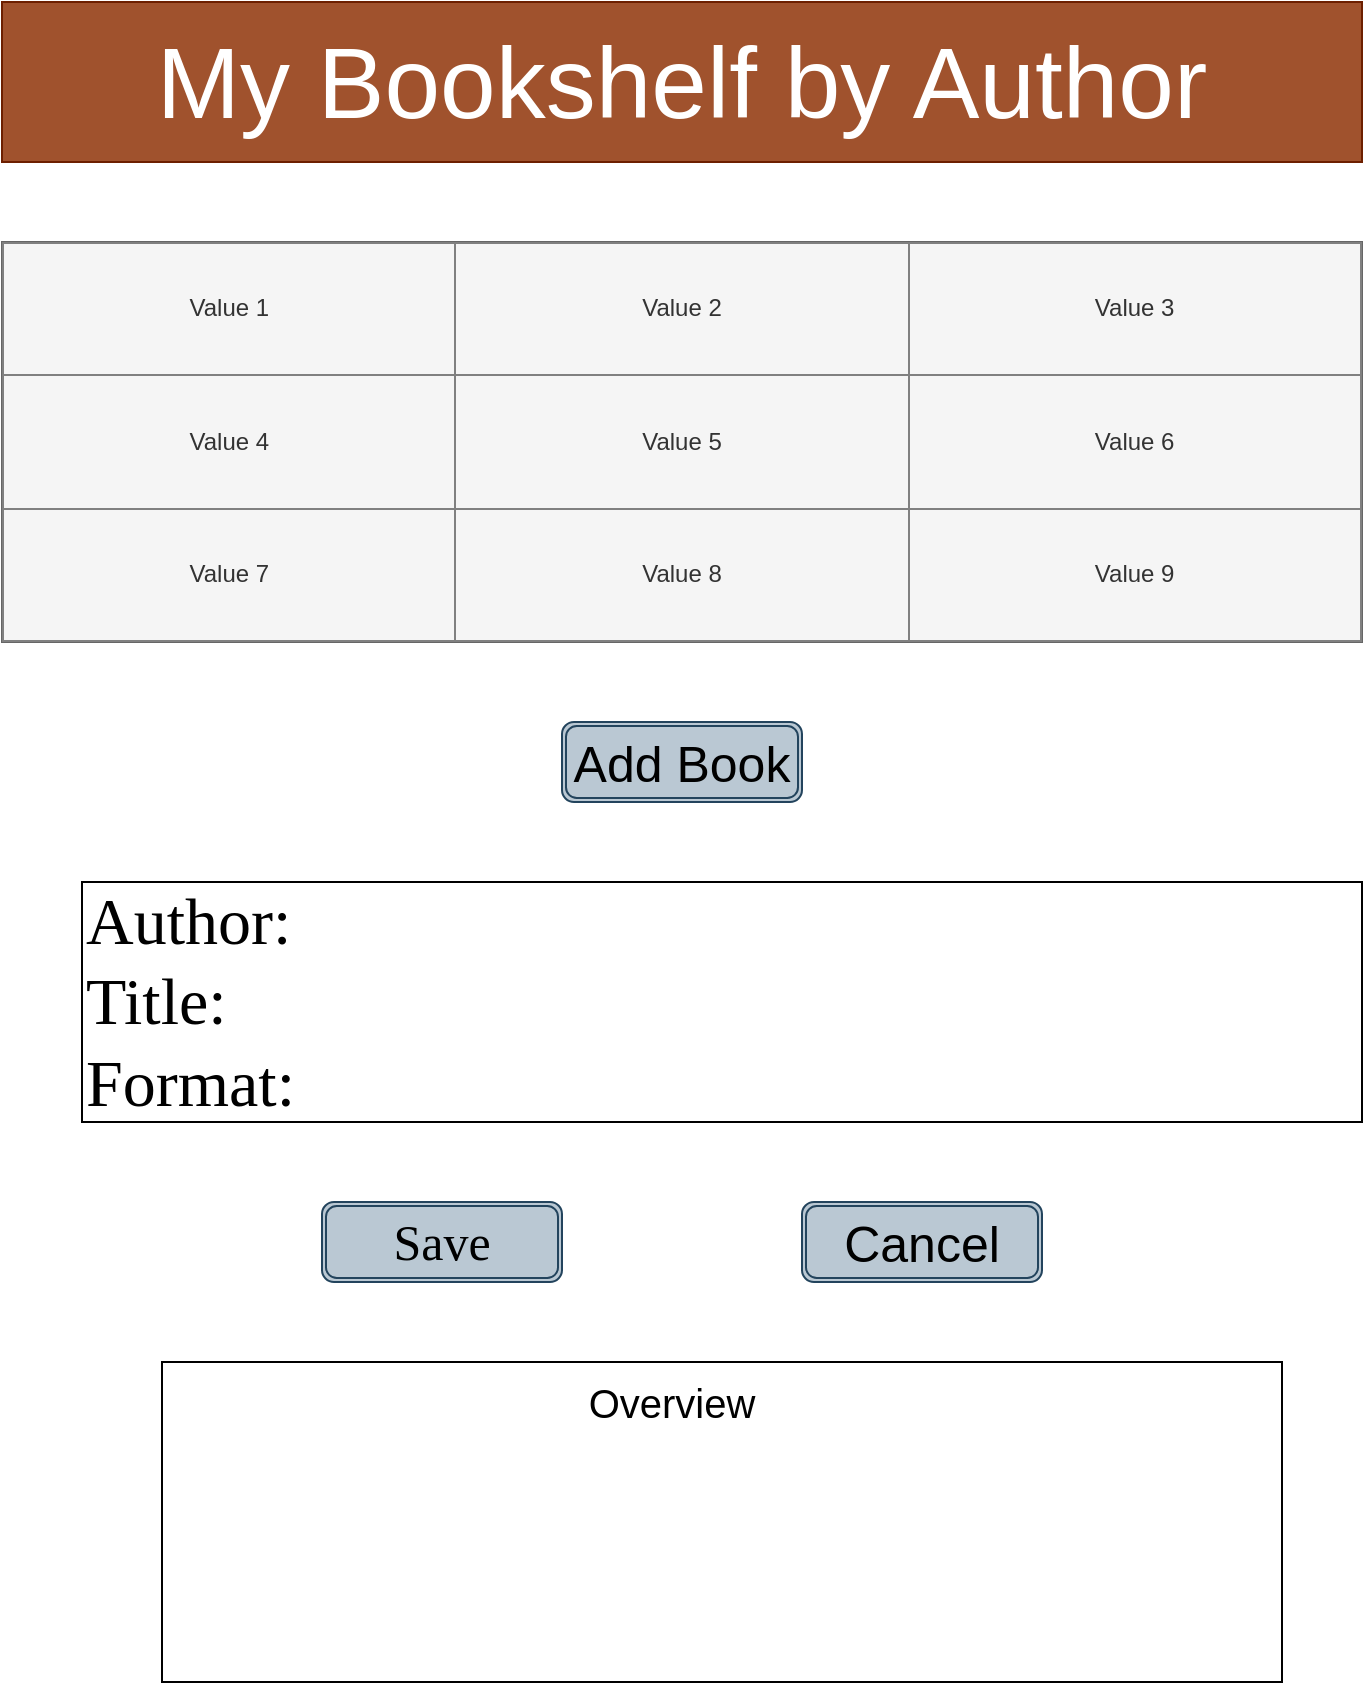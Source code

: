 <mxfile version="12.7.9" type="github"><diagram id="L5hQv742_vNo8XVMY35S" name="Page-1"><mxGraphModel grid="1" shadow="0" math="0" pageHeight="1100" pageWidth="850" pageScale="1" page="1" fold="1" arrows="1" connect="1" tooltips="1" guides="1" gridSize="10" dy="434" dx="731"><root><mxCell id="0"/><mxCell id="1" parent="0"/><mxCell id="cvDl3fW-yTpkDw3kJmoJ-1" style="rounded=0;whiteSpace=wrap;html=1;fillColor=#a0522d;strokeColor=#6D1F00;fontColor=#ffffff;" value="&lt;font style=&quot;font-size: 50px&quot;&gt;My Bookshelf by Author&lt;/font&gt;" parent="1" vertex="1"><mxGeometry width="680" height="80" as="geometry" x="40"/></mxCell><mxCell id="cvDl3fW-yTpkDw3kJmoJ-2" style="text;html=1;strokeColor=#666666;fillColor=#f5f5f5;overflow=fill;fontColor=#333333;" value="&lt;table border=&quot;1&quot; width=&quot;100%&quot; height=&quot;100%&quot; style=&quot;width:100%;height:100%;border-collapse:collapse;&quot;&gt;&lt;tr&gt;&lt;td align=&quot;center&quot;&gt;Value 1&lt;/td&gt;&lt;td align=&quot;center&quot;&gt;Value 2&lt;/td&gt;&lt;td align=&quot;center&quot;&gt;Value 3&lt;/td&gt;&lt;/tr&gt;&lt;tr&gt;&lt;td align=&quot;center&quot;&gt;Value 4&lt;/td&gt;&lt;td align=&quot;center&quot;&gt;Value 5&lt;/td&gt;&lt;td align=&quot;center&quot;&gt;Value 6&lt;/td&gt;&lt;/tr&gt;&lt;tr&gt;&lt;td align=&quot;center&quot;&gt;Value 7&lt;/td&gt;&lt;td align=&quot;center&quot;&gt;Value 8&lt;/td&gt;&lt;td align=&quot;center&quot;&gt;Value 9&lt;/td&gt;&lt;/tr&gt;&lt;/table&gt;" parent="1" vertex="1"><mxGeometry width="680" height="200" as="geometry" x="40" y="120"/></mxCell><mxCell id="cvDl3fW-yTpkDw3kJmoJ-3" style="shape=ext;double=1;rounded=1;whiteSpace=wrap;html=1;fillColor=#bac8d3;strokeColor=#23445d;" value="&lt;font style=&quot;font-size: 25px&quot;&gt;Add Book&lt;/font&gt;" parent="1" vertex="1"><mxGeometry width="120" height="40" as="geometry" x="320" y="360"/></mxCell><mxCell id="cvDl3fW-yTpkDw3kJmoJ-4" style="rounded=0;whiteSpace=wrap;html=1;align=left;" value="&lt;div align=&quot;left&quot; style=&quot;font-size: 33px&quot;&gt;&lt;font face=&quot;Times New Roman&quot; style=&quot;font-size: 33px&quot;&gt;Author:&lt;br&gt;Title:&lt;br&gt;Format:&lt;/font&gt;&lt;/div&gt;" parent="1" vertex="1"><mxGeometry width="640" height="120" as="geometry" x="80" y="440"/></mxCell><mxCell id="cvDl3fW-yTpkDw3kJmoJ-5" style="shape=ext;double=1;rounded=1;whiteSpace=wrap;html=1;fillColor=#bac8d3;strokeColor=#23445d;" value="&lt;font face=&quot;Times New Roman&quot; style=&quot;font-size: 25px&quot;&gt;Save&lt;/font&gt;" parent="1" vertex="1"><mxGeometry width="120" height="40" as="geometry" x="200" y="600"/></mxCell><mxCell id="cvDl3fW-yTpkDw3kJmoJ-6" style="shape=ext;double=1;rounded=1;whiteSpace=wrap;html=1;fillColor=#bac8d3;strokeColor=#23445d;" value="&lt;font style=&quot;font-size: 25px&quot;&gt;Cancel&lt;/font&gt;" parent="1" vertex="1"><mxGeometry width="120" height="40" as="geometry" x="440" y="600"/></mxCell><mxCell id="cvDl3fW-yTpkDw3kJmoJ-7" style="rounded=0;whiteSpace=wrap;html=1;" value="" parent="1" vertex="1"><mxGeometry width="560" height="160" as="geometry" x="120" y="680"/></mxCell><mxCell id="cvDl3fW-yTpkDw3kJmoJ-8" style="text;html=1;strokeColor=none;fillColor=none;align=center;verticalAlign=middle;whiteSpace=wrap;rounded=0;" value="&lt;div align=&quot;left&quot; style=&quot;font-size: 20px&quot;&gt;&lt;font style=&quot;font-size: 20px&quot;&gt;Overview&lt;/font&gt;&lt;br&gt;&lt;/div&gt;" parent="1" vertex="1"><mxGeometry width="150" height="40" as="geometry" x="300" y="680"/></mxCell></root></mxGraphModel></diagram></mxfile>